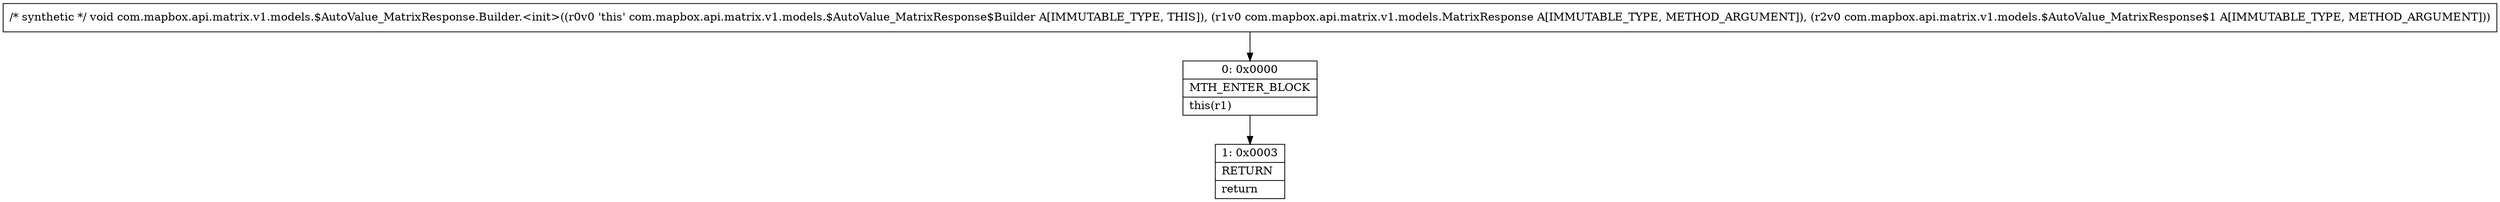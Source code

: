 digraph "CFG forcom.mapbox.api.matrix.v1.models.$AutoValue_MatrixResponse.Builder.\<init\>(Lcom\/mapbox\/api\/matrix\/v1\/models\/MatrixResponse;Lcom\/mapbox\/api\/matrix\/v1\/models\/$AutoValue_MatrixResponse$1;)V" {
Node_0 [shape=record,label="{0\:\ 0x0000|MTH_ENTER_BLOCK\l|this(r1)\l}"];
Node_1 [shape=record,label="{1\:\ 0x0003|RETURN\l|return\l}"];
MethodNode[shape=record,label="{\/* synthetic *\/ void com.mapbox.api.matrix.v1.models.$AutoValue_MatrixResponse.Builder.\<init\>((r0v0 'this' com.mapbox.api.matrix.v1.models.$AutoValue_MatrixResponse$Builder A[IMMUTABLE_TYPE, THIS]), (r1v0 com.mapbox.api.matrix.v1.models.MatrixResponse A[IMMUTABLE_TYPE, METHOD_ARGUMENT]), (r2v0 com.mapbox.api.matrix.v1.models.$AutoValue_MatrixResponse$1 A[IMMUTABLE_TYPE, METHOD_ARGUMENT])) }"];
MethodNode -> Node_0;
Node_0 -> Node_1;
}

